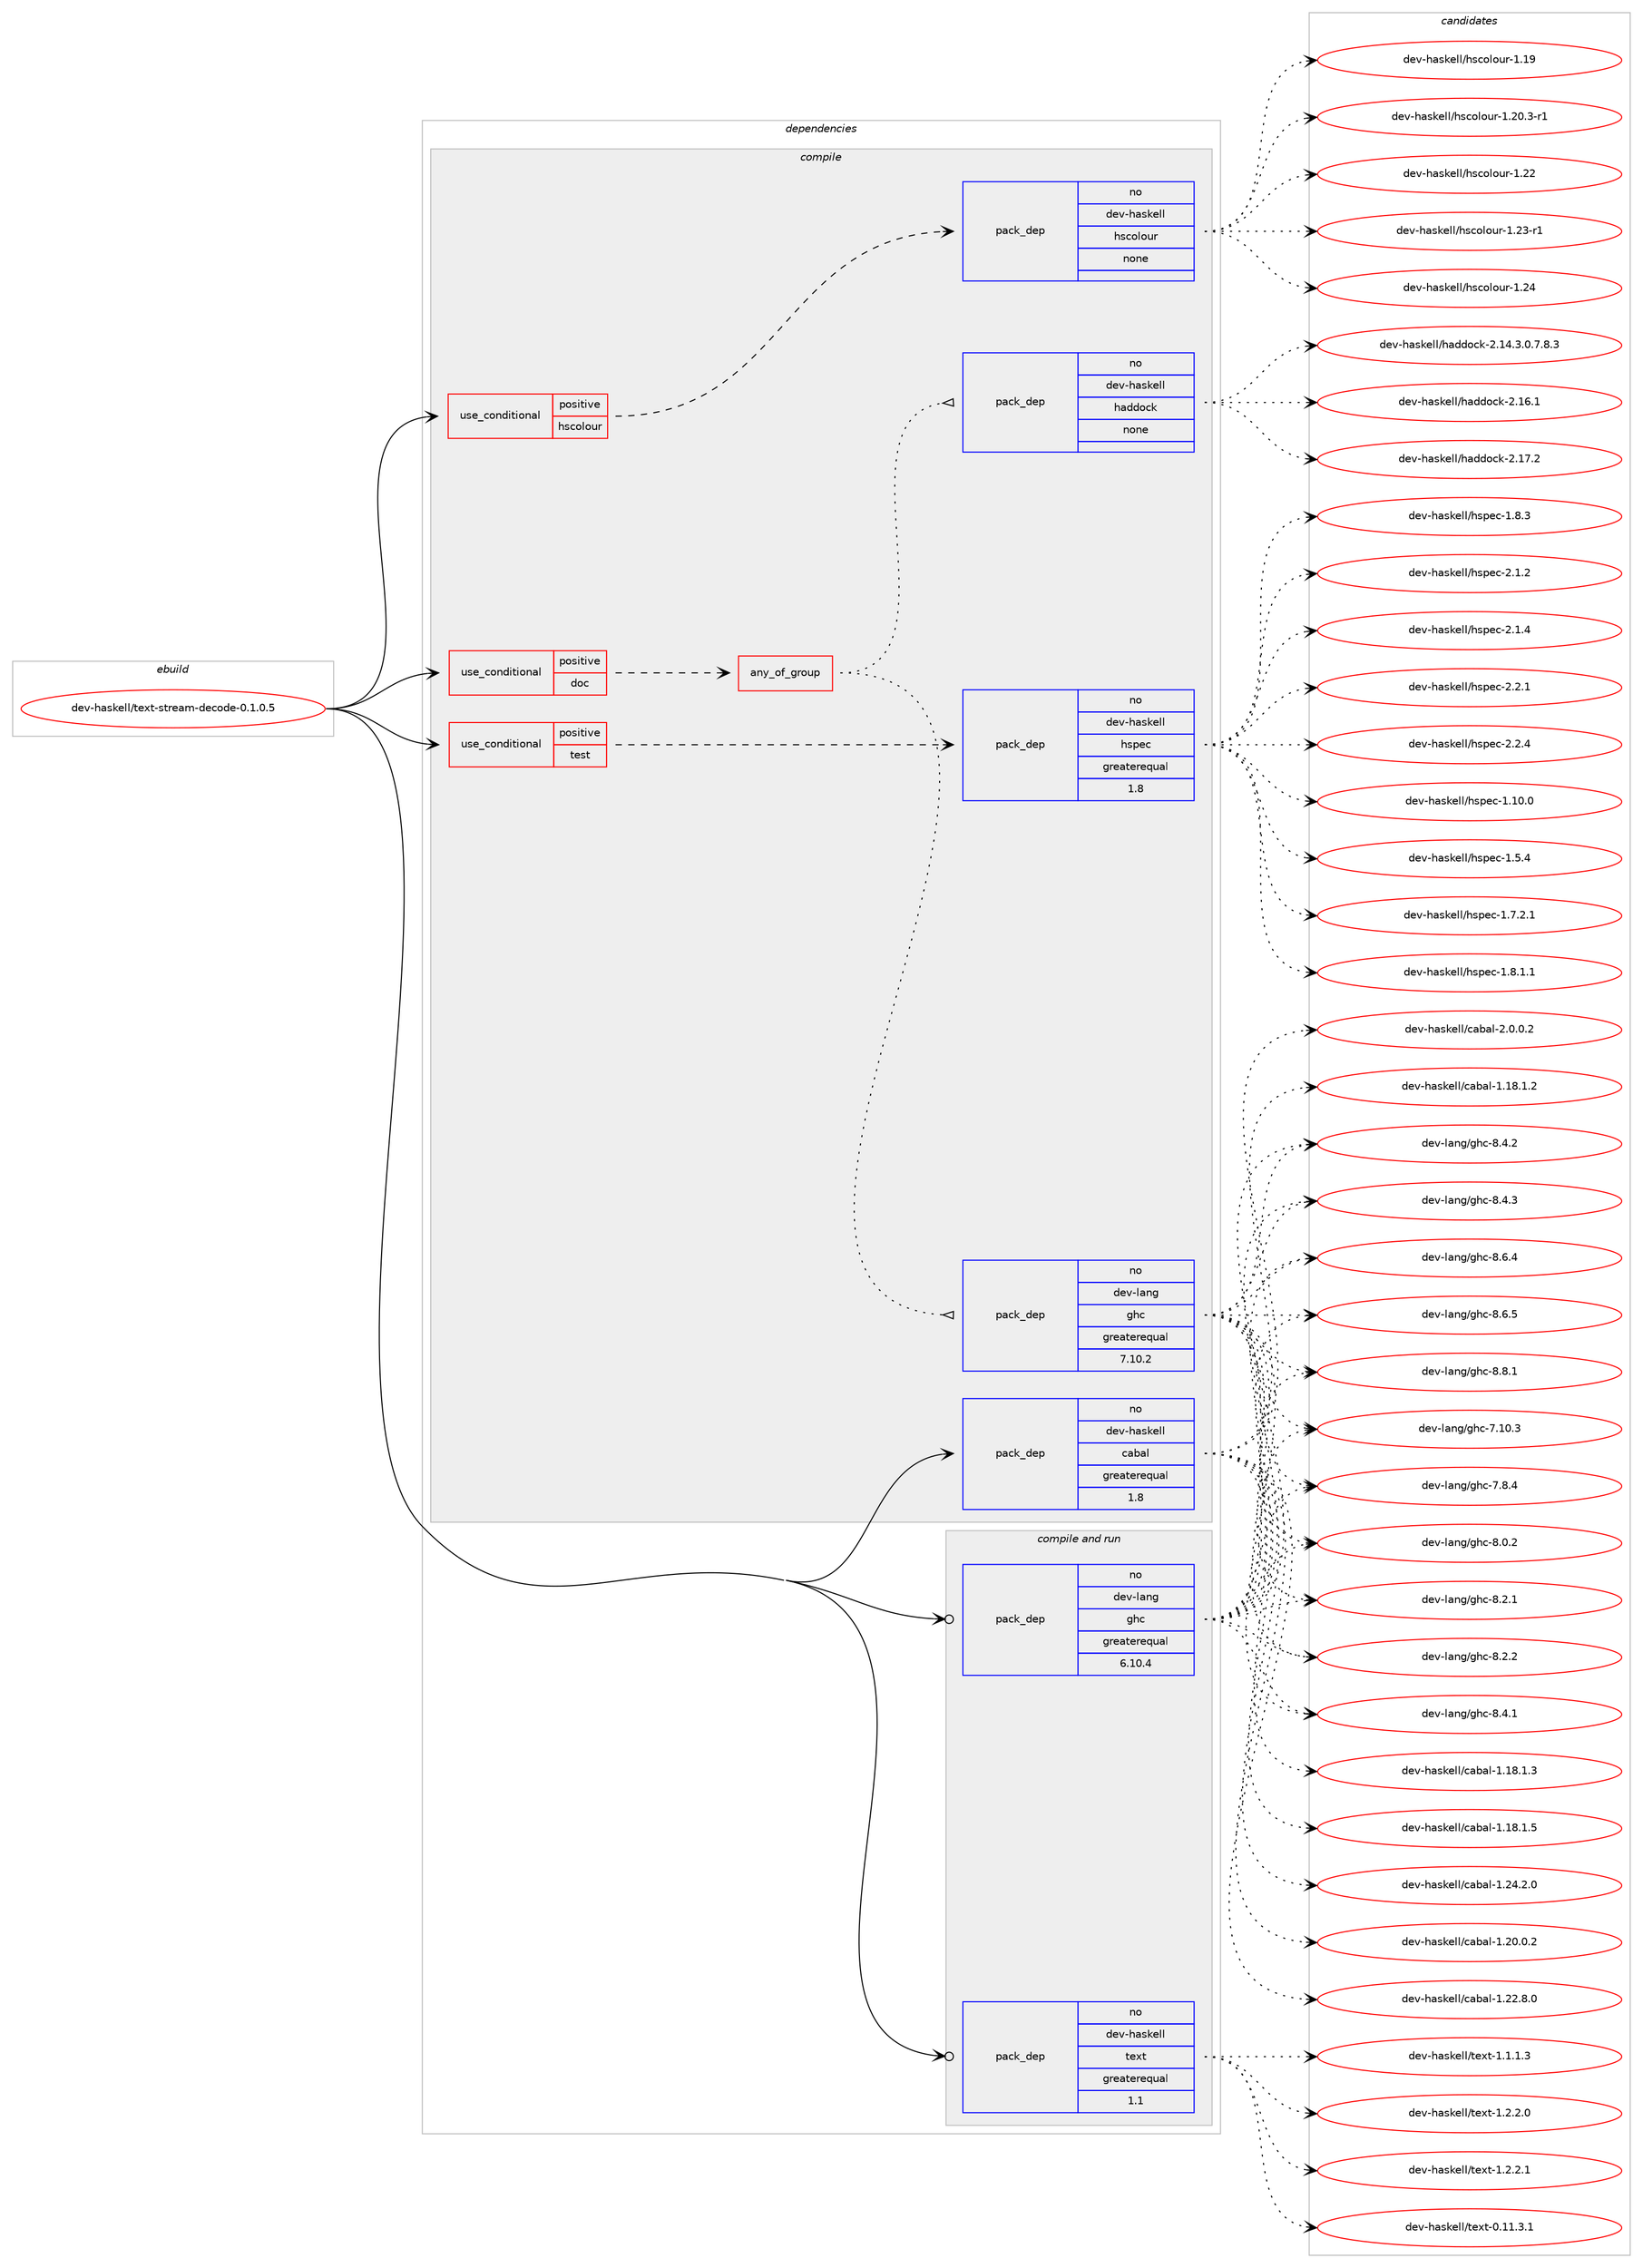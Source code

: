 digraph prolog {

# *************
# Graph options
# *************

newrank=true;
concentrate=true;
compound=true;
graph [rankdir=LR,fontname=Helvetica,fontsize=10,ranksep=1.5];#, ranksep=2.5, nodesep=0.2];
edge  [arrowhead=vee];
node  [fontname=Helvetica,fontsize=10];

# **********
# The ebuild
# **********

subgraph cluster_leftcol {
color=gray;
rank=same;
label=<<i>ebuild</i>>;
id [label="dev-haskell/text-stream-decode-0.1.0.5", color=red, width=4, href="../dev-haskell/text-stream-decode-0.1.0.5.svg"];
}

# ****************
# The dependencies
# ****************

subgraph cluster_midcol {
color=gray;
label=<<i>dependencies</i>>;
subgraph cluster_compile {
fillcolor="#eeeeee";
style=filled;
label=<<i>compile</i>>;
subgraph cond127895 {
dependency545921 [label=<<TABLE BORDER="0" CELLBORDER="1" CELLSPACING="0" CELLPADDING="4"><TR><TD ROWSPAN="3" CELLPADDING="10">use_conditional</TD></TR><TR><TD>positive</TD></TR><TR><TD>doc</TD></TR></TABLE>>, shape=none, color=red];
subgraph any10602 {
dependency545922 [label=<<TABLE BORDER="0" CELLBORDER="1" CELLSPACING="0" CELLPADDING="4"><TR><TD CELLPADDING="10">any_of_group</TD></TR></TABLE>>, shape=none, color=red];subgraph pack407067 {
dependency545923 [label=<<TABLE BORDER="0" CELLBORDER="1" CELLSPACING="0" CELLPADDING="4" WIDTH="220"><TR><TD ROWSPAN="6" CELLPADDING="30">pack_dep</TD></TR><TR><TD WIDTH="110">no</TD></TR><TR><TD>dev-haskell</TD></TR><TR><TD>haddock</TD></TR><TR><TD>none</TD></TR><TR><TD></TD></TR></TABLE>>, shape=none, color=blue];
}
dependency545922:e -> dependency545923:w [weight=20,style="dotted",arrowhead="oinv"];
subgraph pack407068 {
dependency545924 [label=<<TABLE BORDER="0" CELLBORDER="1" CELLSPACING="0" CELLPADDING="4" WIDTH="220"><TR><TD ROWSPAN="6" CELLPADDING="30">pack_dep</TD></TR><TR><TD WIDTH="110">no</TD></TR><TR><TD>dev-lang</TD></TR><TR><TD>ghc</TD></TR><TR><TD>greaterequal</TD></TR><TR><TD>7.10.2</TD></TR></TABLE>>, shape=none, color=blue];
}
dependency545922:e -> dependency545924:w [weight=20,style="dotted",arrowhead="oinv"];
}
dependency545921:e -> dependency545922:w [weight=20,style="dashed",arrowhead="vee"];
}
id:e -> dependency545921:w [weight=20,style="solid",arrowhead="vee"];
subgraph cond127896 {
dependency545925 [label=<<TABLE BORDER="0" CELLBORDER="1" CELLSPACING="0" CELLPADDING="4"><TR><TD ROWSPAN="3" CELLPADDING="10">use_conditional</TD></TR><TR><TD>positive</TD></TR><TR><TD>hscolour</TD></TR></TABLE>>, shape=none, color=red];
subgraph pack407069 {
dependency545926 [label=<<TABLE BORDER="0" CELLBORDER="1" CELLSPACING="0" CELLPADDING="4" WIDTH="220"><TR><TD ROWSPAN="6" CELLPADDING="30">pack_dep</TD></TR><TR><TD WIDTH="110">no</TD></TR><TR><TD>dev-haskell</TD></TR><TR><TD>hscolour</TD></TR><TR><TD>none</TD></TR><TR><TD></TD></TR></TABLE>>, shape=none, color=blue];
}
dependency545925:e -> dependency545926:w [weight=20,style="dashed",arrowhead="vee"];
}
id:e -> dependency545925:w [weight=20,style="solid",arrowhead="vee"];
subgraph cond127897 {
dependency545927 [label=<<TABLE BORDER="0" CELLBORDER="1" CELLSPACING="0" CELLPADDING="4"><TR><TD ROWSPAN="3" CELLPADDING="10">use_conditional</TD></TR><TR><TD>positive</TD></TR><TR><TD>test</TD></TR></TABLE>>, shape=none, color=red];
subgraph pack407070 {
dependency545928 [label=<<TABLE BORDER="0" CELLBORDER="1" CELLSPACING="0" CELLPADDING="4" WIDTH="220"><TR><TD ROWSPAN="6" CELLPADDING="30">pack_dep</TD></TR><TR><TD WIDTH="110">no</TD></TR><TR><TD>dev-haskell</TD></TR><TR><TD>hspec</TD></TR><TR><TD>greaterequal</TD></TR><TR><TD>1.8</TD></TR></TABLE>>, shape=none, color=blue];
}
dependency545927:e -> dependency545928:w [weight=20,style="dashed",arrowhead="vee"];
}
id:e -> dependency545927:w [weight=20,style="solid",arrowhead="vee"];
subgraph pack407071 {
dependency545929 [label=<<TABLE BORDER="0" CELLBORDER="1" CELLSPACING="0" CELLPADDING="4" WIDTH="220"><TR><TD ROWSPAN="6" CELLPADDING="30">pack_dep</TD></TR><TR><TD WIDTH="110">no</TD></TR><TR><TD>dev-haskell</TD></TR><TR><TD>cabal</TD></TR><TR><TD>greaterequal</TD></TR><TR><TD>1.8</TD></TR></TABLE>>, shape=none, color=blue];
}
id:e -> dependency545929:w [weight=20,style="solid",arrowhead="vee"];
}
subgraph cluster_compileandrun {
fillcolor="#eeeeee";
style=filled;
label=<<i>compile and run</i>>;
subgraph pack407072 {
dependency545930 [label=<<TABLE BORDER="0" CELLBORDER="1" CELLSPACING="0" CELLPADDING="4" WIDTH="220"><TR><TD ROWSPAN="6" CELLPADDING="30">pack_dep</TD></TR><TR><TD WIDTH="110">no</TD></TR><TR><TD>dev-haskell</TD></TR><TR><TD>text</TD></TR><TR><TD>greaterequal</TD></TR><TR><TD>1.1</TD></TR></TABLE>>, shape=none, color=blue];
}
id:e -> dependency545930:w [weight=20,style="solid",arrowhead="odotvee"];
subgraph pack407073 {
dependency545931 [label=<<TABLE BORDER="0" CELLBORDER="1" CELLSPACING="0" CELLPADDING="4" WIDTH="220"><TR><TD ROWSPAN="6" CELLPADDING="30">pack_dep</TD></TR><TR><TD WIDTH="110">no</TD></TR><TR><TD>dev-lang</TD></TR><TR><TD>ghc</TD></TR><TR><TD>greaterequal</TD></TR><TR><TD>6.10.4</TD></TR></TABLE>>, shape=none, color=blue];
}
id:e -> dependency545931:w [weight=20,style="solid",arrowhead="odotvee"];
}
subgraph cluster_run {
fillcolor="#eeeeee";
style=filled;
label=<<i>run</i>>;
}
}

# **************
# The candidates
# **************

subgraph cluster_choices {
rank=same;
color=gray;
label=<<i>candidates</i>>;

subgraph choice407067 {
color=black;
nodesep=1;
choice1001011184510497115107101108108471049710010011199107455046495246514648465546564651 [label="dev-haskell/haddock-2.14.3.0.7.8.3", color=red, width=4,href="../dev-haskell/haddock-2.14.3.0.7.8.3.svg"];
choice100101118451049711510710110810847104971001001119910745504649544649 [label="dev-haskell/haddock-2.16.1", color=red, width=4,href="../dev-haskell/haddock-2.16.1.svg"];
choice100101118451049711510710110810847104971001001119910745504649554650 [label="dev-haskell/haddock-2.17.2", color=red, width=4,href="../dev-haskell/haddock-2.17.2.svg"];
dependency545923:e -> choice1001011184510497115107101108108471049710010011199107455046495246514648465546564651:w [style=dotted,weight="100"];
dependency545923:e -> choice100101118451049711510710110810847104971001001119910745504649544649:w [style=dotted,weight="100"];
dependency545923:e -> choice100101118451049711510710110810847104971001001119910745504649554650:w [style=dotted,weight="100"];
}
subgraph choice407068 {
color=black;
nodesep=1;
choice1001011184510897110103471031049945554649484651 [label="dev-lang/ghc-7.10.3", color=red, width=4,href="../dev-lang/ghc-7.10.3.svg"];
choice10010111845108971101034710310499455546564652 [label="dev-lang/ghc-7.8.4", color=red, width=4,href="../dev-lang/ghc-7.8.4.svg"];
choice10010111845108971101034710310499455646484650 [label="dev-lang/ghc-8.0.2", color=red, width=4,href="../dev-lang/ghc-8.0.2.svg"];
choice10010111845108971101034710310499455646504649 [label="dev-lang/ghc-8.2.1", color=red, width=4,href="../dev-lang/ghc-8.2.1.svg"];
choice10010111845108971101034710310499455646504650 [label="dev-lang/ghc-8.2.2", color=red, width=4,href="../dev-lang/ghc-8.2.2.svg"];
choice10010111845108971101034710310499455646524649 [label="dev-lang/ghc-8.4.1", color=red, width=4,href="../dev-lang/ghc-8.4.1.svg"];
choice10010111845108971101034710310499455646524650 [label="dev-lang/ghc-8.4.2", color=red, width=4,href="../dev-lang/ghc-8.4.2.svg"];
choice10010111845108971101034710310499455646524651 [label="dev-lang/ghc-8.4.3", color=red, width=4,href="../dev-lang/ghc-8.4.3.svg"];
choice10010111845108971101034710310499455646544652 [label="dev-lang/ghc-8.6.4", color=red, width=4,href="../dev-lang/ghc-8.6.4.svg"];
choice10010111845108971101034710310499455646544653 [label="dev-lang/ghc-8.6.5", color=red, width=4,href="../dev-lang/ghc-8.6.5.svg"];
choice10010111845108971101034710310499455646564649 [label="dev-lang/ghc-8.8.1", color=red, width=4,href="../dev-lang/ghc-8.8.1.svg"];
dependency545924:e -> choice1001011184510897110103471031049945554649484651:w [style=dotted,weight="100"];
dependency545924:e -> choice10010111845108971101034710310499455546564652:w [style=dotted,weight="100"];
dependency545924:e -> choice10010111845108971101034710310499455646484650:w [style=dotted,weight="100"];
dependency545924:e -> choice10010111845108971101034710310499455646504649:w [style=dotted,weight="100"];
dependency545924:e -> choice10010111845108971101034710310499455646504650:w [style=dotted,weight="100"];
dependency545924:e -> choice10010111845108971101034710310499455646524649:w [style=dotted,weight="100"];
dependency545924:e -> choice10010111845108971101034710310499455646524650:w [style=dotted,weight="100"];
dependency545924:e -> choice10010111845108971101034710310499455646524651:w [style=dotted,weight="100"];
dependency545924:e -> choice10010111845108971101034710310499455646544652:w [style=dotted,weight="100"];
dependency545924:e -> choice10010111845108971101034710310499455646544653:w [style=dotted,weight="100"];
dependency545924:e -> choice10010111845108971101034710310499455646564649:w [style=dotted,weight="100"];
}
subgraph choice407069 {
color=black;
nodesep=1;
choice100101118451049711510710110810847104115991111081111171144549464957 [label="dev-haskell/hscolour-1.19", color=red, width=4,href="../dev-haskell/hscolour-1.19.svg"];
choice10010111845104971151071011081084710411599111108111117114454946504846514511449 [label="dev-haskell/hscolour-1.20.3-r1", color=red, width=4,href="../dev-haskell/hscolour-1.20.3-r1.svg"];
choice100101118451049711510710110810847104115991111081111171144549465050 [label="dev-haskell/hscolour-1.22", color=red, width=4,href="../dev-haskell/hscolour-1.22.svg"];
choice1001011184510497115107101108108471041159911110811111711445494650514511449 [label="dev-haskell/hscolour-1.23-r1", color=red, width=4,href="../dev-haskell/hscolour-1.23-r1.svg"];
choice100101118451049711510710110810847104115991111081111171144549465052 [label="dev-haskell/hscolour-1.24", color=red, width=4,href="../dev-haskell/hscolour-1.24.svg"];
dependency545926:e -> choice100101118451049711510710110810847104115991111081111171144549464957:w [style=dotted,weight="100"];
dependency545926:e -> choice10010111845104971151071011081084710411599111108111117114454946504846514511449:w [style=dotted,weight="100"];
dependency545926:e -> choice100101118451049711510710110810847104115991111081111171144549465050:w [style=dotted,weight="100"];
dependency545926:e -> choice1001011184510497115107101108108471041159911110811111711445494650514511449:w [style=dotted,weight="100"];
dependency545926:e -> choice100101118451049711510710110810847104115991111081111171144549465052:w [style=dotted,weight="100"];
}
subgraph choice407070 {
color=black;
nodesep=1;
choice1001011184510497115107101108108471041151121019945494649484648 [label="dev-haskell/hspec-1.10.0", color=red, width=4,href="../dev-haskell/hspec-1.10.0.svg"];
choice10010111845104971151071011081084710411511210199454946534652 [label="dev-haskell/hspec-1.5.4", color=red, width=4,href="../dev-haskell/hspec-1.5.4.svg"];
choice100101118451049711510710110810847104115112101994549465546504649 [label="dev-haskell/hspec-1.7.2.1", color=red, width=4,href="../dev-haskell/hspec-1.7.2.1.svg"];
choice100101118451049711510710110810847104115112101994549465646494649 [label="dev-haskell/hspec-1.8.1.1", color=red, width=4,href="../dev-haskell/hspec-1.8.1.1.svg"];
choice10010111845104971151071011081084710411511210199454946564651 [label="dev-haskell/hspec-1.8.3", color=red, width=4,href="../dev-haskell/hspec-1.8.3.svg"];
choice10010111845104971151071011081084710411511210199455046494650 [label="dev-haskell/hspec-2.1.2", color=red, width=4,href="../dev-haskell/hspec-2.1.2.svg"];
choice10010111845104971151071011081084710411511210199455046494652 [label="dev-haskell/hspec-2.1.4", color=red, width=4,href="../dev-haskell/hspec-2.1.4.svg"];
choice10010111845104971151071011081084710411511210199455046504649 [label="dev-haskell/hspec-2.2.1", color=red, width=4,href="../dev-haskell/hspec-2.2.1.svg"];
choice10010111845104971151071011081084710411511210199455046504652 [label="dev-haskell/hspec-2.2.4", color=red, width=4,href="../dev-haskell/hspec-2.2.4.svg"];
dependency545928:e -> choice1001011184510497115107101108108471041151121019945494649484648:w [style=dotted,weight="100"];
dependency545928:e -> choice10010111845104971151071011081084710411511210199454946534652:w [style=dotted,weight="100"];
dependency545928:e -> choice100101118451049711510710110810847104115112101994549465546504649:w [style=dotted,weight="100"];
dependency545928:e -> choice100101118451049711510710110810847104115112101994549465646494649:w [style=dotted,weight="100"];
dependency545928:e -> choice10010111845104971151071011081084710411511210199454946564651:w [style=dotted,weight="100"];
dependency545928:e -> choice10010111845104971151071011081084710411511210199455046494650:w [style=dotted,weight="100"];
dependency545928:e -> choice10010111845104971151071011081084710411511210199455046494652:w [style=dotted,weight="100"];
dependency545928:e -> choice10010111845104971151071011081084710411511210199455046504649:w [style=dotted,weight="100"];
dependency545928:e -> choice10010111845104971151071011081084710411511210199455046504652:w [style=dotted,weight="100"];
}
subgraph choice407071 {
color=black;
nodesep=1;
choice10010111845104971151071011081084799979897108454946495646494650 [label="dev-haskell/cabal-1.18.1.2", color=red, width=4,href="../dev-haskell/cabal-1.18.1.2.svg"];
choice10010111845104971151071011081084799979897108454946495646494651 [label="dev-haskell/cabal-1.18.1.3", color=red, width=4,href="../dev-haskell/cabal-1.18.1.3.svg"];
choice10010111845104971151071011081084799979897108454946495646494653 [label="dev-haskell/cabal-1.18.1.5", color=red, width=4,href="../dev-haskell/cabal-1.18.1.5.svg"];
choice10010111845104971151071011081084799979897108454946504846484650 [label="dev-haskell/cabal-1.20.0.2", color=red, width=4,href="../dev-haskell/cabal-1.20.0.2.svg"];
choice10010111845104971151071011081084799979897108454946505046564648 [label="dev-haskell/cabal-1.22.8.0", color=red, width=4,href="../dev-haskell/cabal-1.22.8.0.svg"];
choice10010111845104971151071011081084799979897108454946505246504648 [label="dev-haskell/cabal-1.24.2.0", color=red, width=4,href="../dev-haskell/cabal-1.24.2.0.svg"];
choice100101118451049711510710110810847999798971084550464846484650 [label="dev-haskell/cabal-2.0.0.2", color=red, width=4,href="../dev-haskell/cabal-2.0.0.2.svg"];
dependency545929:e -> choice10010111845104971151071011081084799979897108454946495646494650:w [style=dotted,weight="100"];
dependency545929:e -> choice10010111845104971151071011081084799979897108454946495646494651:w [style=dotted,weight="100"];
dependency545929:e -> choice10010111845104971151071011081084799979897108454946495646494653:w [style=dotted,weight="100"];
dependency545929:e -> choice10010111845104971151071011081084799979897108454946504846484650:w [style=dotted,weight="100"];
dependency545929:e -> choice10010111845104971151071011081084799979897108454946505046564648:w [style=dotted,weight="100"];
dependency545929:e -> choice10010111845104971151071011081084799979897108454946505246504648:w [style=dotted,weight="100"];
dependency545929:e -> choice100101118451049711510710110810847999798971084550464846484650:w [style=dotted,weight="100"];
}
subgraph choice407072 {
color=black;
nodesep=1;
choice100101118451049711510710110810847116101120116454846494946514649 [label="dev-haskell/text-0.11.3.1", color=red, width=4,href="../dev-haskell/text-0.11.3.1.svg"];
choice1001011184510497115107101108108471161011201164549464946494651 [label="dev-haskell/text-1.1.1.3", color=red, width=4,href="../dev-haskell/text-1.1.1.3.svg"];
choice1001011184510497115107101108108471161011201164549465046504648 [label="dev-haskell/text-1.2.2.0", color=red, width=4,href="../dev-haskell/text-1.2.2.0.svg"];
choice1001011184510497115107101108108471161011201164549465046504649 [label="dev-haskell/text-1.2.2.1", color=red, width=4,href="../dev-haskell/text-1.2.2.1.svg"];
dependency545930:e -> choice100101118451049711510710110810847116101120116454846494946514649:w [style=dotted,weight="100"];
dependency545930:e -> choice1001011184510497115107101108108471161011201164549464946494651:w [style=dotted,weight="100"];
dependency545930:e -> choice1001011184510497115107101108108471161011201164549465046504648:w [style=dotted,weight="100"];
dependency545930:e -> choice1001011184510497115107101108108471161011201164549465046504649:w [style=dotted,weight="100"];
}
subgraph choice407073 {
color=black;
nodesep=1;
choice1001011184510897110103471031049945554649484651 [label="dev-lang/ghc-7.10.3", color=red, width=4,href="../dev-lang/ghc-7.10.3.svg"];
choice10010111845108971101034710310499455546564652 [label="dev-lang/ghc-7.8.4", color=red, width=4,href="../dev-lang/ghc-7.8.4.svg"];
choice10010111845108971101034710310499455646484650 [label="dev-lang/ghc-8.0.2", color=red, width=4,href="../dev-lang/ghc-8.0.2.svg"];
choice10010111845108971101034710310499455646504649 [label="dev-lang/ghc-8.2.1", color=red, width=4,href="../dev-lang/ghc-8.2.1.svg"];
choice10010111845108971101034710310499455646504650 [label="dev-lang/ghc-8.2.2", color=red, width=4,href="../dev-lang/ghc-8.2.2.svg"];
choice10010111845108971101034710310499455646524649 [label="dev-lang/ghc-8.4.1", color=red, width=4,href="../dev-lang/ghc-8.4.1.svg"];
choice10010111845108971101034710310499455646524650 [label="dev-lang/ghc-8.4.2", color=red, width=4,href="../dev-lang/ghc-8.4.2.svg"];
choice10010111845108971101034710310499455646524651 [label="dev-lang/ghc-8.4.3", color=red, width=4,href="../dev-lang/ghc-8.4.3.svg"];
choice10010111845108971101034710310499455646544652 [label="dev-lang/ghc-8.6.4", color=red, width=4,href="../dev-lang/ghc-8.6.4.svg"];
choice10010111845108971101034710310499455646544653 [label="dev-lang/ghc-8.6.5", color=red, width=4,href="../dev-lang/ghc-8.6.5.svg"];
choice10010111845108971101034710310499455646564649 [label="dev-lang/ghc-8.8.1", color=red, width=4,href="../dev-lang/ghc-8.8.1.svg"];
dependency545931:e -> choice1001011184510897110103471031049945554649484651:w [style=dotted,weight="100"];
dependency545931:e -> choice10010111845108971101034710310499455546564652:w [style=dotted,weight="100"];
dependency545931:e -> choice10010111845108971101034710310499455646484650:w [style=dotted,weight="100"];
dependency545931:e -> choice10010111845108971101034710310499455646504649:w [style=dotted,weight="100"];
dependency545931:e -> choice10010111845108971101034710310499455646504650:w [style=dotted,weight="100"];
dependency545931:e -> choice10010111845108971101034710310499455646524649:w [style=dotted,weight="100"];
dependency545931:e -> choice10010111845108971101034710310499455646524650:w [style=dotted,weight="100"];
dependency545931:e -> choice10010111845108971101034710310499455646524651:w [style=dotted,weight="100"];
dependency545931:e -> choice10010111845108971101034710310499455646544652:w [style=dotted,weight="100"];
dependency545931:e -> choice10010111845108971101034710310499455646544653:w [style=dotted,weight="100"];
dependency545931:e -> choice10010111845108971101034710310499455646564649:w [style=dotted,weight="100"];
}
}

}
